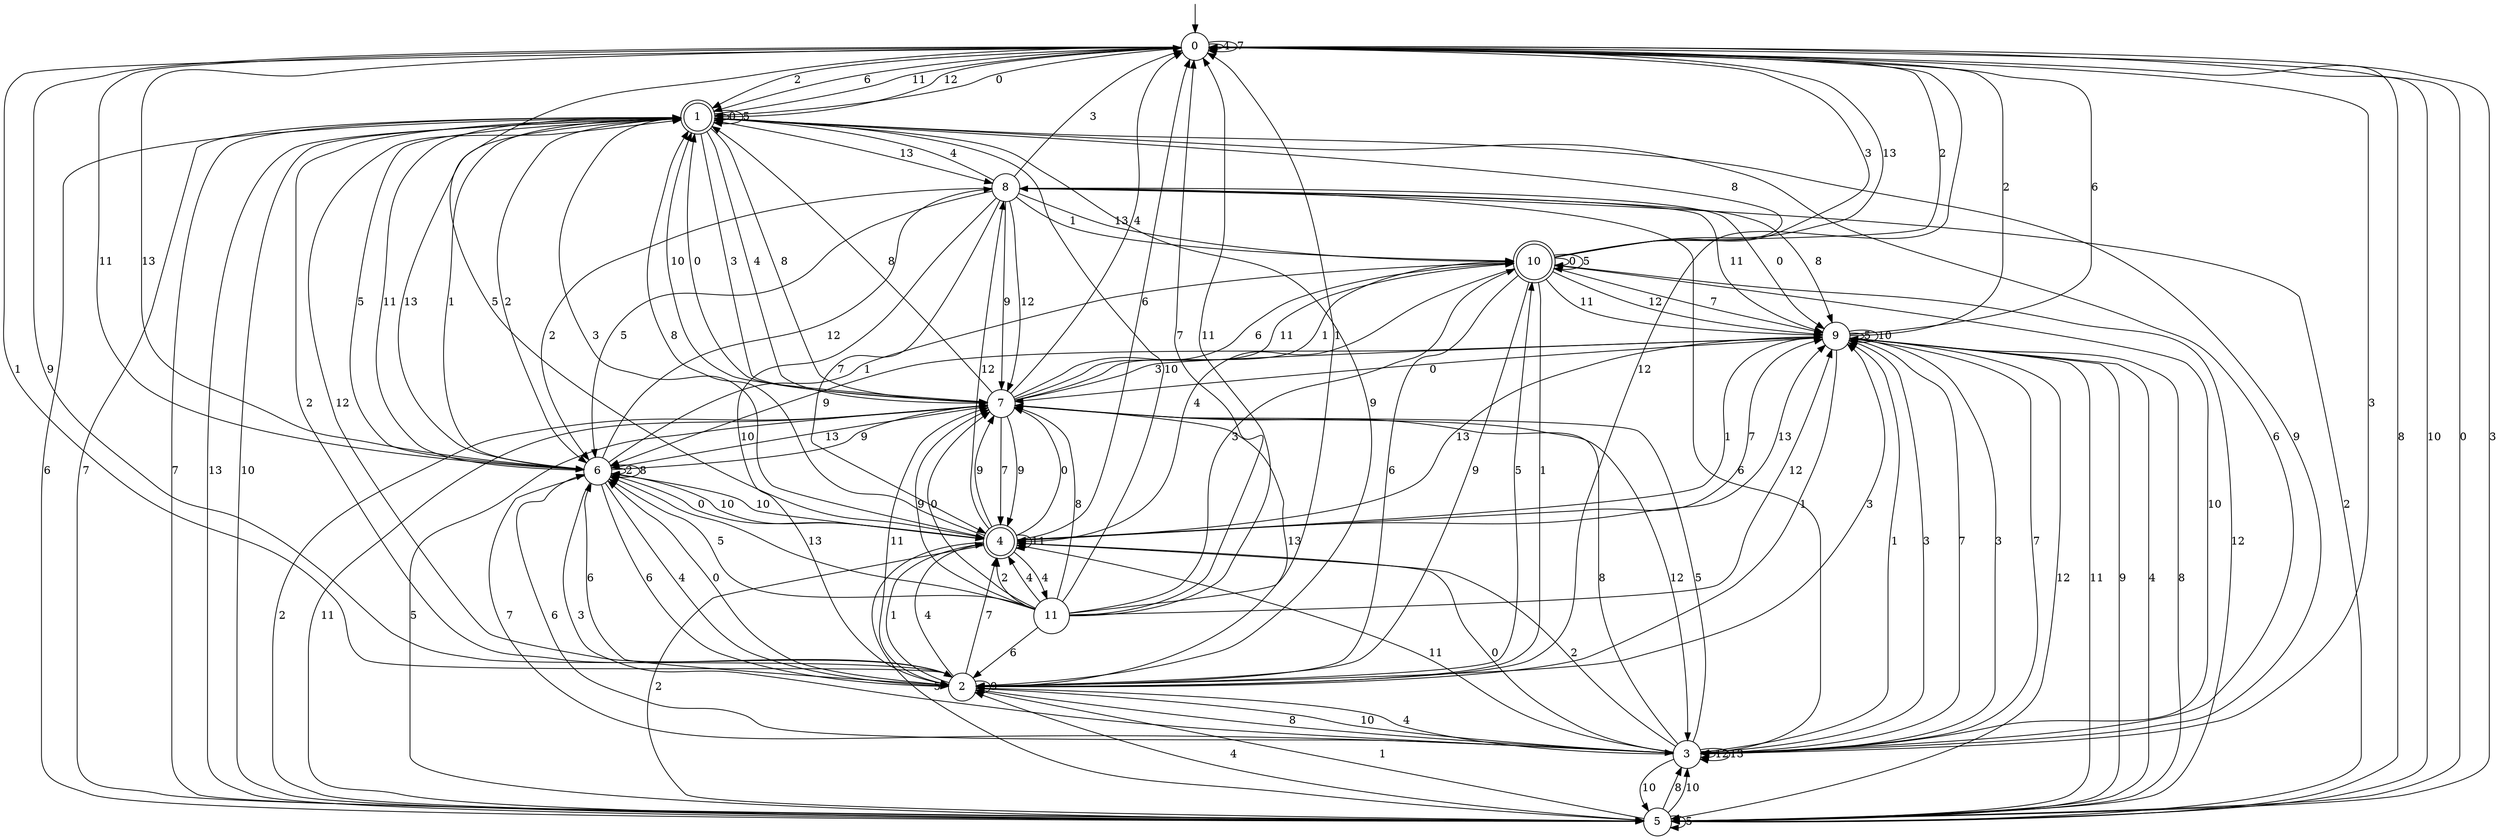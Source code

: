 digraph g {

	s0 [shape="circle" label="0"];
	s1 [shape="doublecircle" label="1"];
	s2 [shape="circle" label="2"];
	s3 [shape="circle" label="3"];
	s4 [shape="doublecircle" label="4"];
	s5 [shape="circle" label="5"];
	s6 [shape="circle" label="6"];
	s7 [shape="circle" label="7"];
	s8 [shape="circle" label="8"];
	s9 [shape="circle" label="9"];
	s10 [shape="doublecircle" label="10"];
	s11 [shape="circle" label="11"];
	s0 -> s1 [label="0"];
	s0 -> s2 [label="1"];
	s0 -> s1 [label="2"];
	s0 -> s3 [label="3"];
	s0 -> s0 [label="4"];
	s0 -> s4 [label="5"];
	s0 -> s1 [label="6"];
	s0 -> s0 [label="7"];
	s0 -> s5 [label="8"];
	s0 -> s2 [label="9"];
	s0 -> s5 [label="10"];
	s0 -> s6 [label="11"];
	s0 -> s2 [label="12"];
	s0 -> s6 [label="13"];
	s1 -> s1 [label="0"];
	s1 -> s6 [label="1"];
	s1 -> s6 [label="2"];
	s1 -> s7 [label="3"];
	s1 -> s7 [label="4"];
	s1 -> s1 [label="5"];
	s1 -> s3 [label="6"];
	s1 -> s5 [label="7"];
	s1 -> s7 [label="8"];
	s1 -> s2 [label="9"];
	s1 -> s5 [label="10"];
	s1 -> s0 [label="11"];
	s1 -> s0 [label="12"];
	s1 -> s8 [label="13"];
	s2 -> s6 [label="0"];
	s2 -> s4 [label="1"];
	s2 -> s1 [label="2"];
	s2 -> s9 [label="3"];
	s2 -> s4 [label="4"];
	s2 -> s10 [label="5"];
	s2 -> s6 [label="6"];
	s2 -> s4 [label="7"];
	s2 -> s3 [label="8"];
	s2 -> s2 [label="9"];
	s2 -> s3 [label="10"];
	s2 -> s7 [label="11"];
	s2 -> s1 [label="12"];
	s2 -> s7 [label="13"];
	s3 -> s4 [label="0"];
	s3 -> s9 [label="1"];
	s3 -> s4 [label="2"];
	s3 -> s9 [label="3"];
	s3 -> s2 [label="4"];
	s3 -> s7 [label="5"];
	s3 -> s6 [label="6"];
	s3 -> s9 [label="7"];
	s3 -> s7 [label="8"];
	s3 -> s1 [label="9"];
	s3 -> s5 [label="10"];
	s3 -> s4 [label="11"];
	s3 -> s3 [label="12"];
	s3 -> s3 [label="13"];
	s4 -> s7 [label="0"];
	s4 -> s9 [label="1"];
	s4 -> s5 [label="2"];
	s4 -> s1 [label="3"];
	s4 -> s11 [label="4"];
	s4 -> s5 [label="5"];
	s4 -> s0 [label="6"];
	s4 -> s9 [label="7"];
	s4 -> s1 [label="8"];
	s4 -> s7 [label="9"];
	s4 -> s6 [label="10"];
	s4 -> s4 [label="11"];
	s4 -> s8 [label="12"];
	s4 -> s9 [label="13"];
	s5 -> s0 [label="0"];
	s5 -> s2 [label="1"];
	s5 -> s8 [label="2"];
	s5 -> s0 [label="3"];
	s5 -> s2 [label="4"];
	s5 -> s5 [label="5"];
	s5 -> s1 [label="6"];
	s5 -> s1 [label="7"];
	s5 -> s3 [label="8"];
	s5 -> s9 [label="9"];
	s5 -> s3 [label="10"];
	s5 -> s7 [label="11"];
	s5 -> s10 [label="12"];
	s5 -> s1 [label="13"];
	s6 -> s4 [label="0"];
	s6 -> s10 [label="1"];
	s6 -> s6 [label="2"];
	s6 -> s3 [label="3"];
	s6 -> s2 [label="4"];
	s6 -> s1 [label="5"];
	s6 -> s2 [label="6"];
	s6 -> s3 [label="7"];
	s6 -> s6 [label="8"];
	s6 -> s7 [label="9"];
	s6 -> s4 [label="10"];
	s6 -> s1 [label="11"];
	s6 -> s8 [label="12"];
	s6 -> s1 [label="13"];
	s7 -> s1 [label="0"];
	s7 -> s10 [label="1"];
	s7 -> s5 [label="2"];
	s7 -> s9 [label="3"];
	s7 -> s0 [label="4"];
	s7 -> s5 [label="5"];
	s7 -> s10 [label="6"];
	s7 -> s4 [label="7"];
	s7 -> s1 [label="8"];
	s7 -> s4 [label="9"];
	s7 -> s1 [label="10"];
	s7 -> s10 [label="11"];
	s7 -> s3 [label="12"];
	s7 -> s6 [label="13"];
	s8 -> s9 [label="0"];
	s8 -> s10 [label="1"];
	s8 -> s6 [label="2"];
	s8 -> s0 [label="3"];
	s8 -> s1 [label="4"];
	s8 -> s6 [label="5"];
	s8 -> s3 [label="6"];
	s8 -> s4 [label="7"];
	s8 -> s9 [label="8"];
	s8 -> s7 [label="9"];
	s8 -> s2 [label="10"];
	s8 -> s9 [label="11"];
	s8 -> s7 [label="12"];
	s8 -> s10 [label="13"];
	s9 -> s7 [label="0"];
	s9 -> s2 [label="1"];
	s9 -> s0 [label="2"];
	s9 -> s3 [label="3"];
	s9 -> s5 [label="4"];
	s9 -> s9 [label="5"];
	s9 -> s0 [label="6"];
	s9 -> s3 [label="7"];
	s9 -> s5 [label="8"];
	s9 -> s6 [label="9"];
	s9 -> s9 [label="10"];
	s9 -> s5 [label="11"];
	s9 -> s5 [label="12"];
	s9 -> s4 [label="13"];
	s10 -> s10 [label="0"];
	s10 -> s2 [label="1"];
	s10 -> s0 [label="2"];
	s10 -> s0 [label="3"];
	s10 -> s4 [label="4"];
	s10 -> s10 [label="5"];
	s10 -> s2 [label="6"];
	s10 -> s9 [label="7"];
	s10 -> s1 [label="8"];
	s10 -> s2 [label="9"];
	s10 -> s3 [label="10"];
	s10 -> s9 [label="11"];
	s10 -> s9 [label="12"];
	s10 -> s0 [label="13"];
	s11 -> s7 [label="0"];
	s11 -> s0 [label="1"];
	s11 -> s4 [label="2"];
	s11 -> s10 [label="3"];
	s11 -> s4 [label="4"];
	s11 -> s6 [label="5"];
	s11 -> s2 [label="6"];
	s11 -> s0 [label="7"];
	s11 -> s7 [label="8"];
	s11 -> s7 [label="9"];
	s11 -> s1 [label="10"];
	s11 -> s0 [label="11"];
	s11 -> s9 [label="12"];
	s11 -> s6 [label="13"];

__start0 [label="" shape="none" width="0" height="0"];
__start0 -> s0;

}
